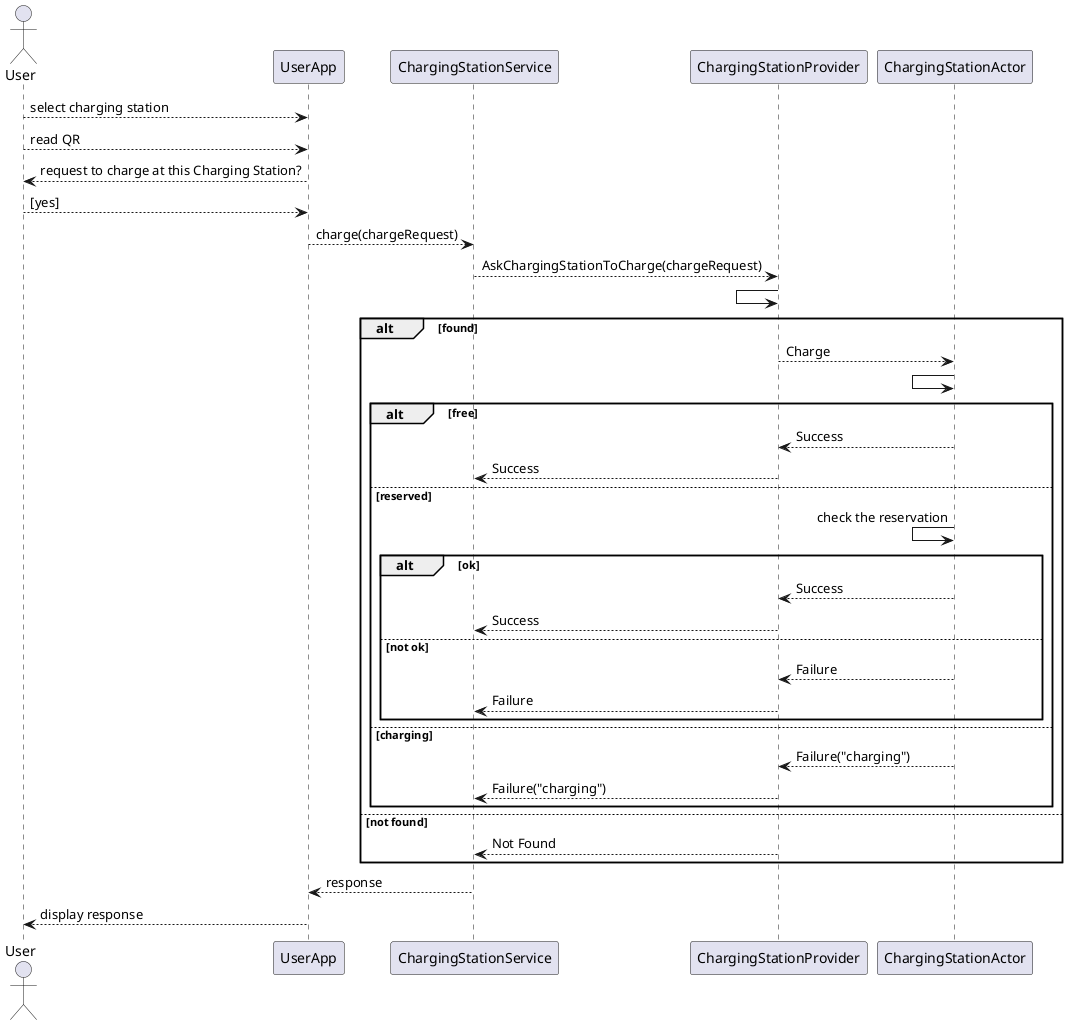@startuml charge
actor User as U
participant UserApp as UA
participant ChargingStationService as CSS
participant ChargingStationProvider as CSP
participant ChargingStationActor as CSA

U --> UA : select charging station
U --> UA : read QR
UA --> U : request to charge at this Charging Station?
U --> UA : [yes]
UA --> CSS : charge(chargeRequest)
CSS --> CSP : AskChargingStationToCharge(chargeRequest)
CSP <- CSP

alt found
 CSP --> CSA : Charge
 CSA <- CSA

 alt free
  CSA --> CSP : Success
  CSP --> CSS : Success
 else reserved
  CSA <- CSA : check the reservation
  alt ok
   CSA --> CSP : Success
   CSP --> CSS : Success
  else not ok
   CSA --> CSP : Failure
   CSP --> CSS : Failure
  end
 else charging
  CSA --> CSP : Failure("charging")
  CSP --> CSS : Failure("charging")
 end
else not found
 CSP --> CSS : Not Found
end

CSS --> UA : response
UA --> U : display response

@enduml